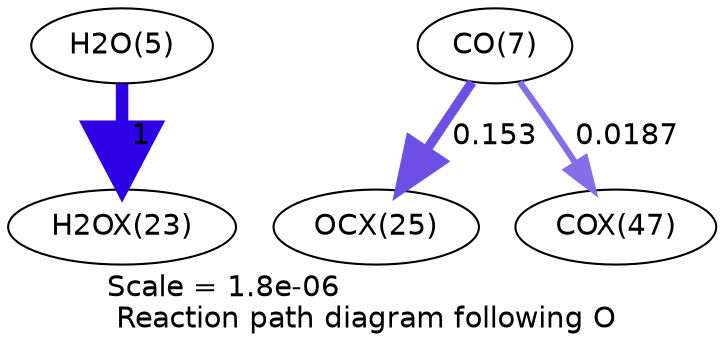 digraph reaction_paths {
center=1;
s7 -> s65[fontname="Helvetica", penwidth=6, arrowsize=3, color="0.7, 1.5, 0.9"
, label=" 1"];
s9 -> s67[fontname="Helvetica", penwidth=4.58, arrowsize=2.29, color="0.7, 0.653, 0.9"
, label=" 0.153"];
s9 -> s73[fontname="Helvetica", penwidth=3, arrowsize=1.5, color="0.7, 0.519, 0.9"
, label=" 0.0187"];
s7 [ fontname="Helvetica", label="H2O(5)"];
s9 [ fontname="Helvetica", label="CO(7)"];
s65 [ fontname="Helvetica", label="H2OX(23)"];
s67 [ fontname="Helvetica", label="OCX(25)"];
s73 [ fontname="Helvetica", label="COX(47)"];
 label = "Scale = 1.8e-06\l Reaction path diagram following O";
 fontname = "Helvetica";
}
